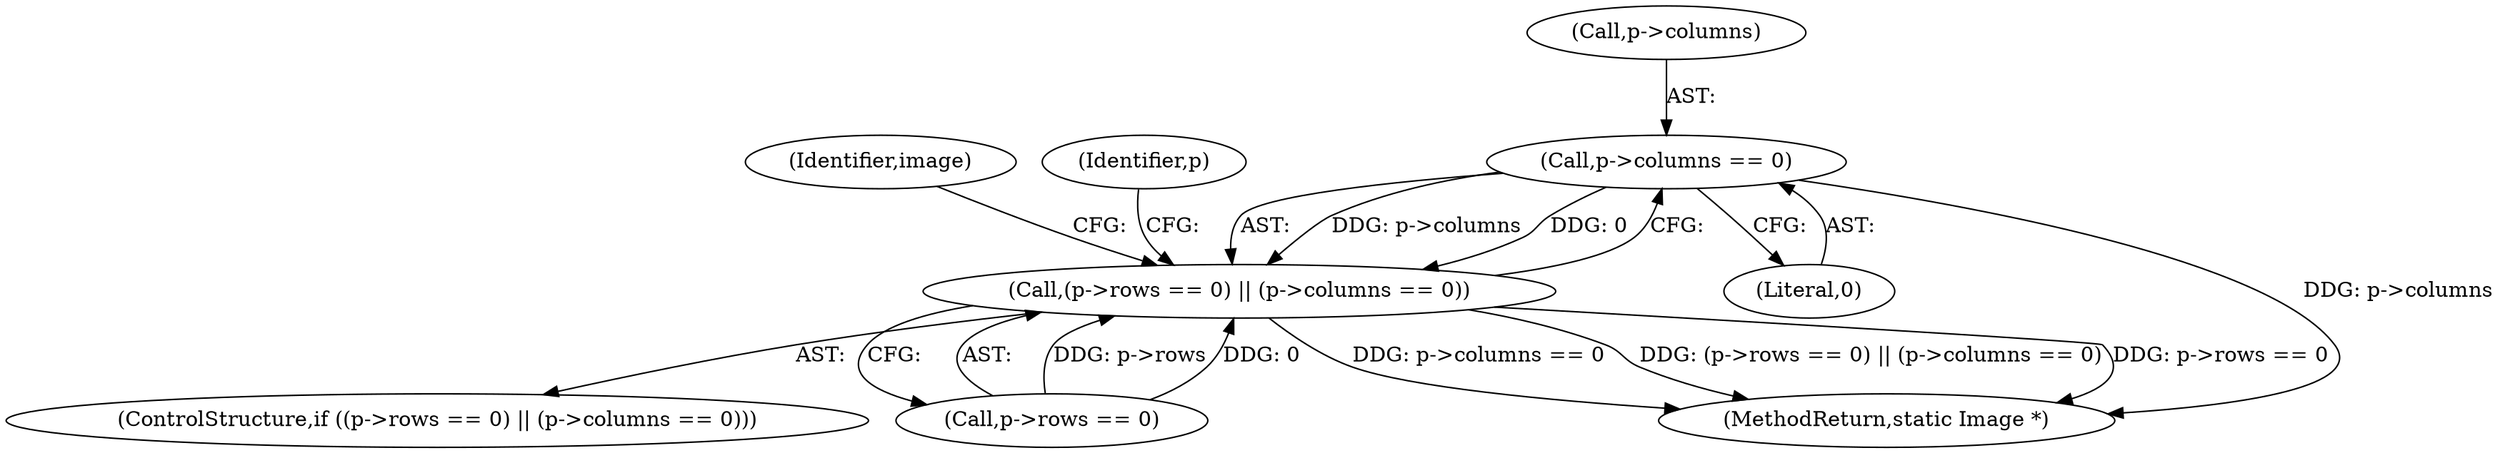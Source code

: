 digraph "0_ImageMagick_f6e9d0d9955e85bdd7540b251cd50d598dacc5e6_75@pointer" {
"1001857" [label="(Call,p->columns == 0)"];
"1001851" [label="(Call,(p->rows == 0) || (p->columns == 0))"];
"1001850" [label="(ControlStructure,if ((p->rows == 0) || (p->columns == 0)))"];
"1001852" [label="(Call,p->rows == 0)"];
"1001861" [label="(Literal,0)"];
"1001851" [label="(Call,(p->rows == 0) || (p->columns == 0))"];
"1001914" [label="(MethodReturn,static Image *)"];
"1001858" [label="(Call,p->columns)"];
"1001857" [label="(Call,p->columns == 0)"];
"1001874" [label="(Identifier,image)"];
"1001864" [label="(Identifier,p)"];
"1001857" -> "1001851"  [label="AST: "];
"1001857" -> "1001861"  [label="CFG: "];
"1001858" -> "1001857"  [label="AST: "];
"1001861" -> "1001857"  [label="AST: "];
"1001851" -> "1001857"  [label="CFG: "];
"1001857" -> "1001914"  [label="DDG: p->columns"];
"1001857" -> "1001851"  [label="DDG: p->columns"];
"1001857" -> "1001851"  [label="DDG: 0"];
"1001851" -> "1001850"  [label="AST: "];
"1001851" -> "1001852"  [label="CFG: "];
"1001852" -> "1001851"  [label="AST: "];
"1001864" -> "1001851"  [label="CFG: "];
"1001874" -> "1001851"  [label="CFG: "];
"1001851" -> "1001914"  [label="DDG: p->columns == 0"];
"1001851" -> "1001914"  [label="DDG: (p->rows == 0) || (p->columns == 0)"];
"1001851" -> "1001914"  [label="DDG: p->rows == 0"];
"1001852" -> "1001851"  [label="DDG: p->rows"];
"1001852" -> "1001851"  [label="DDG: 0"];
}
